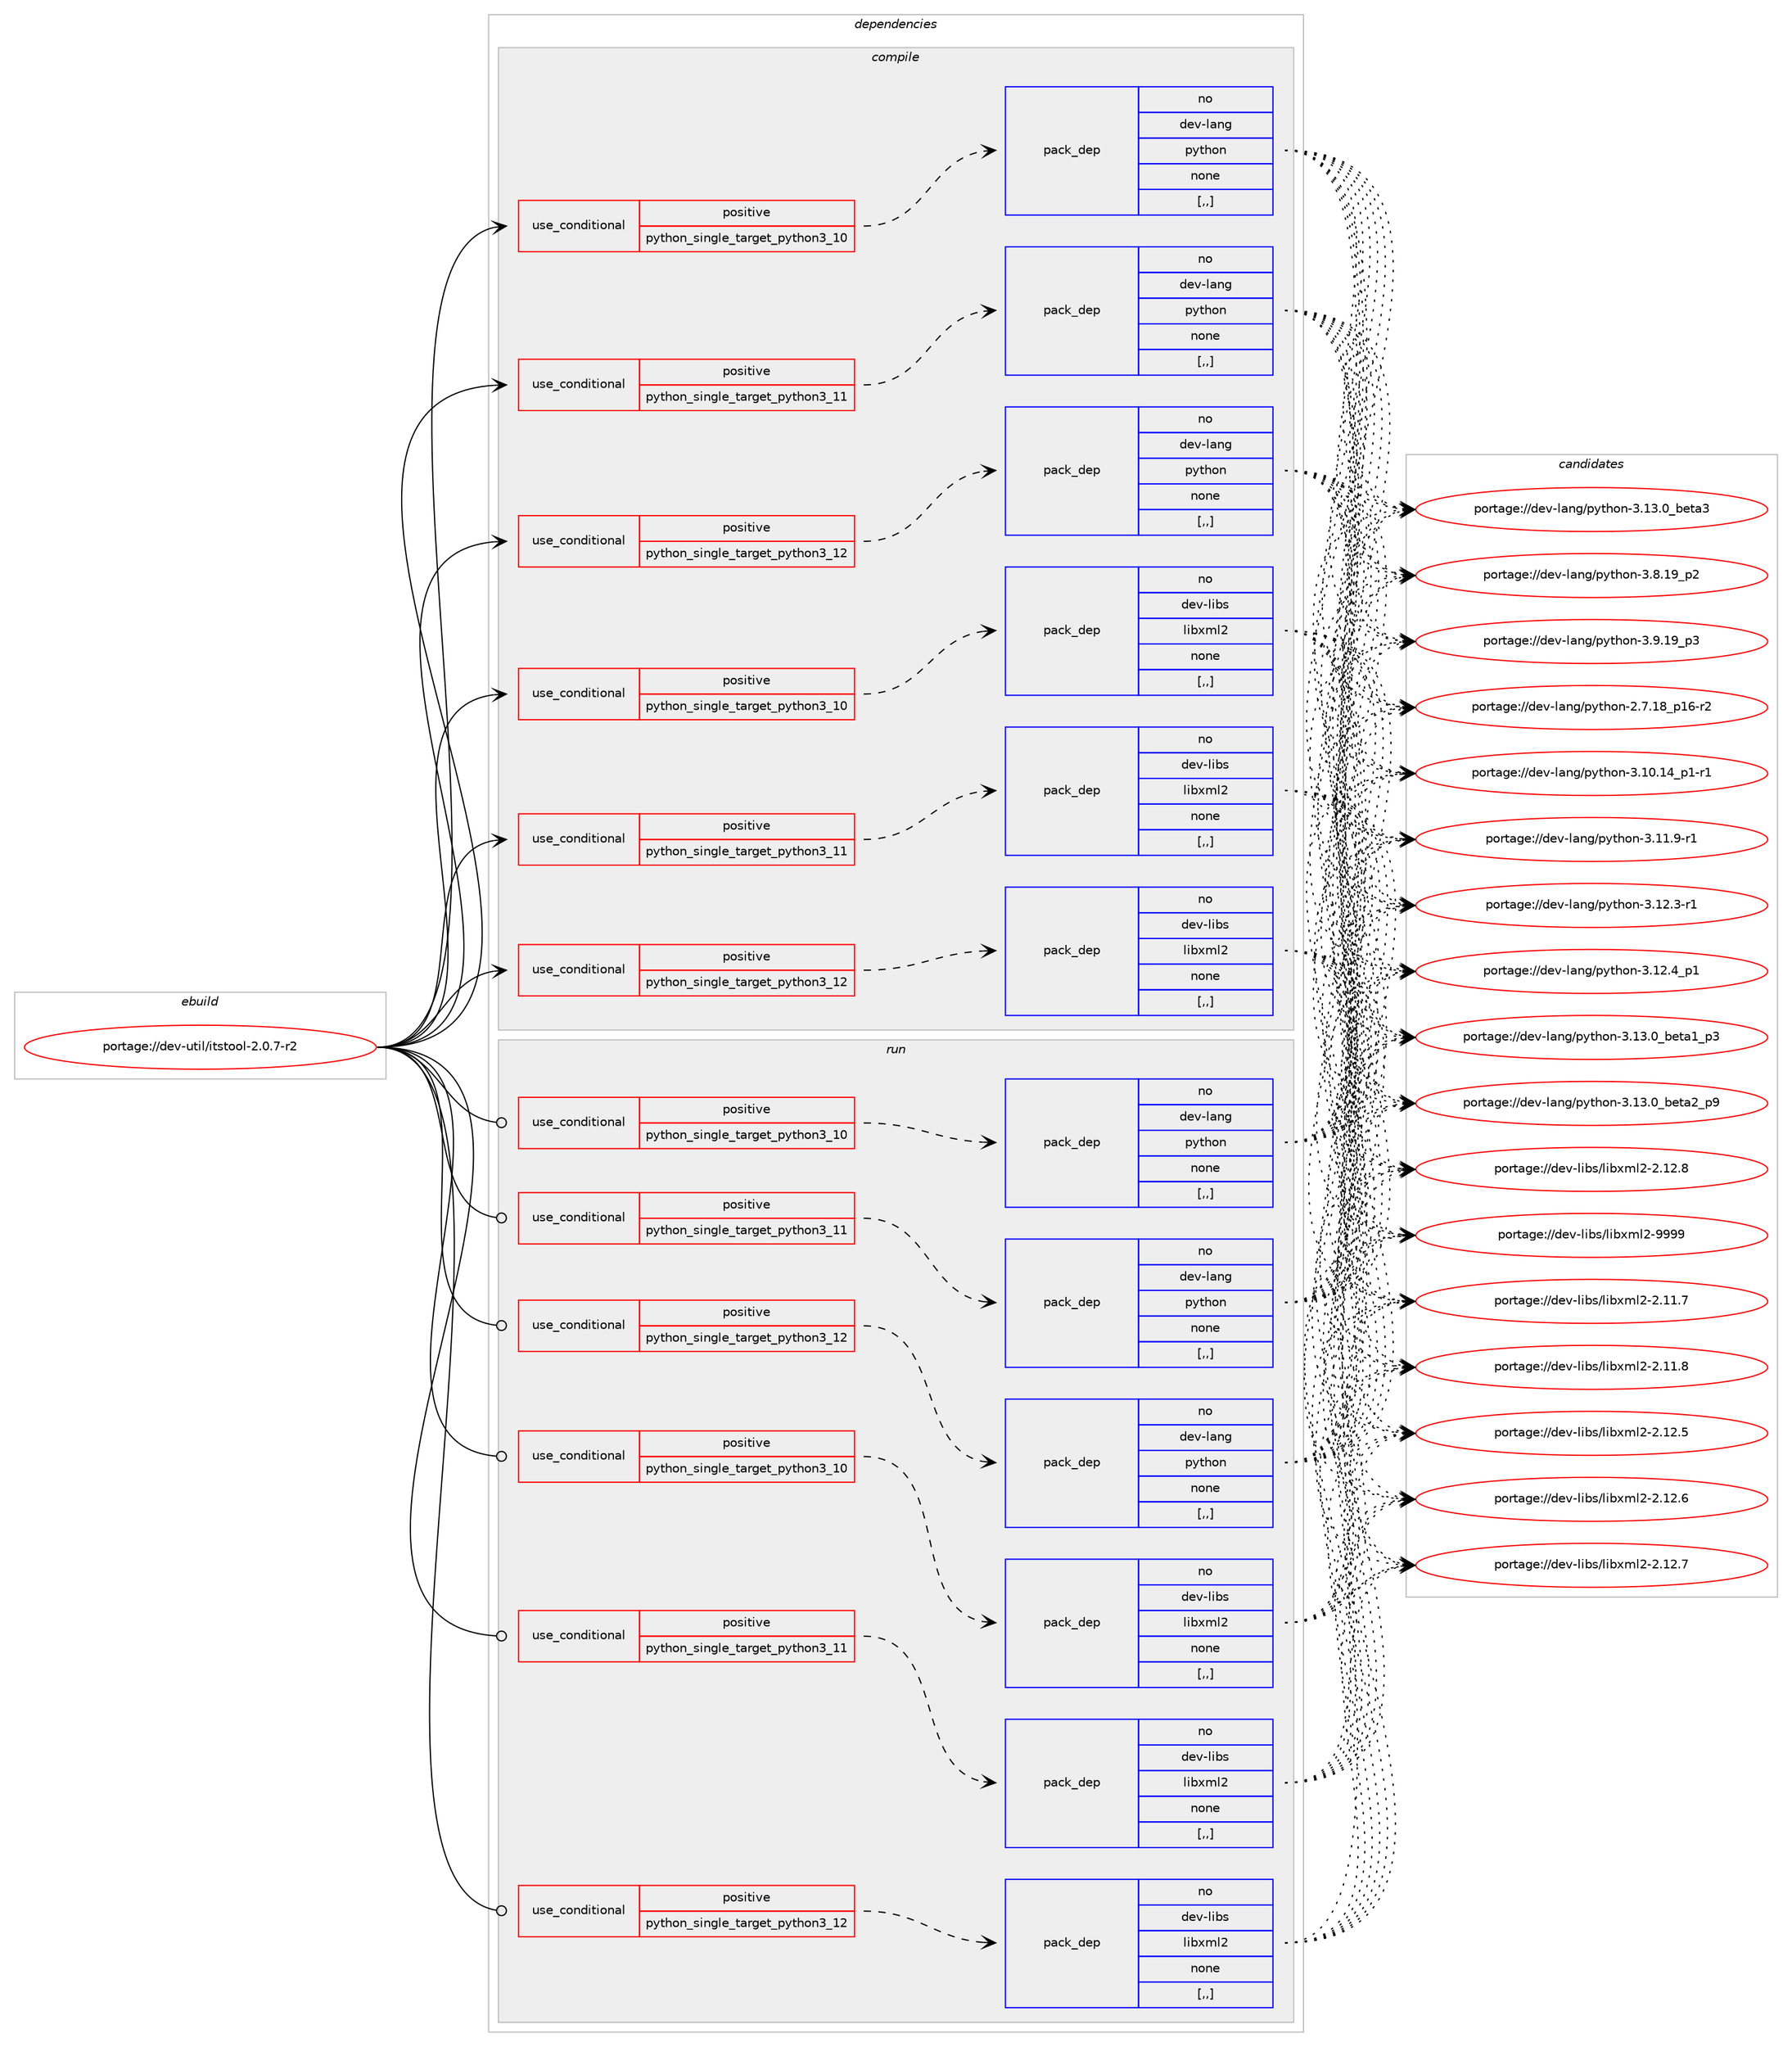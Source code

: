 digraph prolog {

# *************
# Graph options
# *************

newrank=true;
concentrate=true;
compound=true;
graph [rankdir=LR,fontname=Helvetica,fontsize=10,ranksep=1.5];#, ranksep=2.5, nodesep=0.2];
edge  [arrowhead=vee];
node  [fontname=Helvetica,fontsize=10];

# **********
# The ebuild
# **********

subgraph cluster_leftcol {
color=gray;
rank=same;
label=<<i>ebuild</i>>;
id [label="portage://dev-util/itstool-2.0.7-r2", color=red, width=4, href="../dev-util/itstool-2.0.7-r2.svg"];
}

# ****************
# The dependencies
# ****************

subgraph cluster_midcol {
color=gray;
label=<<i>dependencies</i>>;
subgraph cluster_compile {
fillcolor="#eeeeee";
style=filled;
label=<<i>compile</i>>;
subgraph cond59394 {
dependency211544 [label=<<TABLE BORDER="0" CELLBORDER="1" CELLSPACING="0" CELLPADDING="4"><TR><TD ROWSPAN="3" CELLPADDING="10">use_conditional</TD></TR><TR><TD>positive</TD></TR><TR><TD>python_single_target_python3_10</TD></TR></TABLE>>, shape=none, color=red];
subgraph pack150753 {
dependency211545 [label=<<TABLE BORDER="0" CELLBORDER="1" CELLSPACING="0" CELLPADDING="4" WIDTH="220"><TR><TD ROWSPAN="6" CELLPADDING="30">pack_dep</TD></TR><TR><TD WIDTH="110">no</TD></TR><TR><TD>dev-lang</TD></TR><TR><TD>python</TD></TR><TR><TD>none</TD></TR><TR><TD>[,,]</TD></TR></TABLE>>, shape=none, color=blue];
}
dependency211544:e -> dependency211545:w [weight=20,style="dashed",arrowhead="vee"];
}
id:e -> dependency211544:w [weight=20,style="solid",arrowhead="vee"];
subgraph cond59395 {
dependency211546 [label=<<TABLE BORDER="0" CELLBORDER="1" CELLSPACING="0" CELLPADDING="4"><TR><TD ROWSPAN="3" CELLPADDING="10">use_conditional</TD></TR><TR><TD>positive</TD></TR><TR><TD>python_single_target_python3_10</TD></TR></TABLE>>, shape=none, color=red];
subgraph pack150754 {
dependency211547 [label=<<TABLE BORDER="0" CELLBORDER="1" CELLSPACING="0" CELLPADDING="4" WIDTH="220"><TR><TD ROWSPAN="6" CELLPADDING="30">pack_dep</TD></TR><TR><TD WIDTH="110">no</TD></TR><TR><TD>dev-libs</TD></TR><TR><TD>libxml2</TD></TR><TR><TD>none</TD></TR><TR><TD>[,,]</TD></TR></TABLE>>, shape=none, color=blue];
}
dependency211546:e -> dependency211547:w [weight=20,style="dashed",arrowhead="vee"];
}
id:e -> dependency211546:w [weight=20,style="solid",arrowhead="vee"];
subgraph cond59396 {
dependency211548 [label=<<TABLE BORDER="0" CELLBORDER="1" CELLSPACING="0" CELLPADDING="4"><TR><TD ROWSPAN="3" CELLPADDING="10">use_conditional</TD></TR><TR><TD>positive</TD></TR><TR><TD>python_single_target_python3_11</TD></TR></TABLE>>, shape=none, color=red];
subgraph pack150755 {
dependency211549 [label=<<TABLE BORDER="0" CELLBORDER="1" CELLSPACING="0" CELLPADDING="4" WIDTH="220"><TR><TD ROWSPAN="6" CELLPADDING="30">pack_dep</TD></TR><TR><TD WIDTH="110">no</TD></TR><TR><TD>dev-lang</TD></TR><TR><TD>python</TD></TR><TR><TD>none</TD></TR><TR><TD>[,,]</TD></TR></TABLE>>, shape=none, color=blue];
}
dependency211548:e -> dependency211549:w [weight=20,style="dashed",arrowhead="vee"];
}
id:e -> dependency211548:w [weight=20,style="solid",arrowhead="vee"];
subgraph cond59397 {
dependency211550 [label=<<TABLE BORDER="0" CELLBORDER="1" CELLSPACING="0" CELLPADDING="4"><TR><TD ROWSPAN="3" CELLPADDING="10">use_conditional</TD></TR><TR><TD>positive</TD></TR><TR><TD>python_single_target_python3_11</TD></TR></TABLE>>, shape=none, color=red];
subgraph pack150756 {
dependency211551 [label=<<TABLE BORDER="0" CELLBORDER="1" CELLSPACING="0" CELLPADDING="4" WIDTH="220"><TR><TD ROWSPAN="6" CELLPADDING="30">pack_dep</TD></TR><TR><TD WIDTH="110">no</TD></TR><TR><TD>dev-libs</TD></TR><TR><TD>libxml2</TD></TR><TR><TD>none</TD></TR><TR><TD>[,,]</TD></TR></TABLE>>, shape=none, color=blue];
}
dependency211550:e -> dependency211551:w [weight=20,style="dashed",arrowhead="vee"];
}
id:e -> dependency211550:w [weight=20,style="solid",arrowhead="vee"];
subgraph cond59398 {
dependency211552 [label=<<TABLE BORDER="0" CELLBORDER="1" CELLSPACING="0" CELLPADDING="4"><TR><TD ROWSPAN="3" CELLPADDING="10">use_conditional</TD></TR><TR><TD>positive</TD></TR><TR><TD>python_single_target_python3_12</TD></TR></TABLE>>, shape=none, color=red];
subgraph pack150757 {
dependency211553 [label=<<TABLE BORDER="0" CELLBORDER="1" CELLSPACING="0" CELLPADDING="4" WIDTH="220"><TR><TD ROWSPAN="6" CELLPADDING="30">pack_dep</TD></TR><TR><TD WIDTH="110">no</TD></TR><TR><TD>dev-lang</TD></TR><TR><TD>python</TD></TR><TR><TD>none</TD></TR><TR><TD>[,,]</TD></TR></TABLE>>, shape=none, color=blue];
}
dependency211552:e -> dependency211553:w [weight=20,style="dashed",arrowhead="vee"];
}
id:e -> dependency211552:w [weight=20,style="solid",arrowhead="vee"];
subgraph cond59399 {
dependency211554 [label=<<TABLE BORDER="0" CELLBORDER="1" CELLSPACING="0" CELLPADDING="4"><TR><TD ROWSPAN="3" CELLPADDING="10">use_conditional</TD></TR><TR><TD>positive</TD></TR><TR><TD>python_single_target_python3_12</TD></TR></TABLE>>, shape=none, color=red];
subgraph pack150758 {
dependency211555 [label=<<TABLE BORDER="0" CELLBORDER="1" CELLSPACING="0" CELLPADDING="4" WIDTH="220"><TR><TD ROWSPAN="6" CELLPADDING="30">pack_dep</TD></TR><TR><TD WIDTH="110">no</TD></TR><TR><TD>dev-libs</TD></TR><TR><TD>libxml2</TD></TR><TR><TD>none</TD></TR><TR><TD>[,,]</TD></TR></TABLE>>, shape=none, color=blue];
}
dependency211554:e -> dependency211555:w [weight=20,style="dashed",arrowhead="vee"];
}
id:e -> dependency211554:w [weight=20,style="solid",arrowhead="vee"];
}
subgraph cluster_compileandrun {
fillcolor="#eeeeee";
style=filled;
label=<<i>compile and run</i>>;
}
subgraph cluster_run {
fillcolor="#eeeeee";
style=filled;
label=<<i>run</i>>;
subgraph cond59400 {
dependency211556 [label=<<TABLE BORDER="0" CELLBORDER="1" CELLSPACING="0" CELLPADDING="4"><TR><TD ROWSPAN="3" CELLPADDING="10">use_conditional</TD></TR><TR><TD>positive</TD></TR><TR><TD>python_single_target_python3_10</TD></TR></TABLE>>, shape=none, color=red];
subgraph pack150759 {
dependency211557 [label=<<TABLE BORDER="0" CELLBORDER="1" CELLSPACING="0" CELLPADDING="4" WIDTH="220"><TR><TD ROWSPAN="6" CELLPADDING="30">pack_dep</TD></TR><TR><TD WIDTH="110">no</TD></TR><TR><TD>dev-lang</TD></TR><TR><TD>python</TD></TR><TR><TD>none</TD></TR><TR><TD>[,,]</TD></TR></TABLE>>, shape=none, color=blue];
}
dependency211556:e -> dependency211557:w [weight=20,style="dashed",arrowhead="vee"];
}
id:e -> dependency211556:w [weight=20,style="solid",arrowhead="odot"];
subgraph cond59401 {
dependency211558 [label=<<TABLE BORDER="0" CELLBORDER="1" CELLSPACING="0" CELLPADDING="4"><TR><TD ROWSPAN="3" CELLPADDING="10">use_conditional</TD></TR><TR><TD>positive</TD></TR><TR><TD>python_single_target_python3_10</TD></TR></TABLE>>, shape=none, color=red];
subgraph pack150760 {
dependency211559 [label=<<TABLE BORDER="0" CELLBORDER="1" CELLSPACING="0" CELLPADDING="4" WIDTH="220"><TR><TD ROWSPAN="6" CELLPADDING="30">pack_dep</TD></TR><TR><TD WIDTH="110">no</TD></TR><TR><TD>dev-libs</TD></TR><TR><TD>libxml2</TD></TR><TR><TD>none</TD></TR><TR><TD>[,,]</TD></TR></TABLE>>, shape=none, color=blue];
}
dependency211558:e -> dependency211559:w [weight=20,style="dashed",arrowhead="vee"];
}
id:e -> dependency211558:w [weight=20,style="solid",arrowhead="odot"];
subgraph cond59402 {
dependency211560 [label=<<TABLE BORDER="0" CELLBORDER="1" CELLSPACING="0" CELLPADDING="4"><TR><TD ROWSPAN="3" CELLPADDING="10">use_conditional</TD></TR><TR><TD>positive</TD></TR><TR><TD>python_single_target_python3_11</TD></TR></TABLE>>, shape=none, color=red];
subgraph pack150761 {
dependency211561 [label=<<TABLE BORDER="0" CELLBORDER="1" CELLSPACING="0" CELLPADDING="4" WIDTH="220"><TR><TD ROWSPAN="6" CELLPADDING="30">pack_dep</TD></TR><TR><TD WIDTH="110">no</TD></TR><TR><TD>dev-lang</TD></TR><TR><TD>python</TD></TR><TR><TD>none</TD></TR><TR><TD>[,,]</TD></TR></TABLE>>, shape=none, color=blue];
}
dependency211560:e -> dependency211561:w [weight=20,style="dashed",arrowhead="vee"];
}
id:e -> dependency211560:w [weight=20,style="solid",arrowhead="odot"];
subgraph cond59403 {
dependency211562 [label=<<TABLE BORDER="0" CELLBORDER="1" CELLSPACING="0" CELLPADDING="4"><TR><TD ROWSPAN="3" CELLPADDING="10">use_conditional</TD></TR><TR><TD>positive</TD></TR><TR><TD>python_single_target_python3_11</TD></TR></TABLE>>, shape=none, color=red];
subgraph pack150762 {
dependency211563 [label=<<TABLE BORDER="0" CELLBORDER="1" CELLSPACING="0" CELLPADDING="4" WIDTH="220"><TR><TD ROWSPAN="6" CELLPADDING="30">pack_dep</TD></TR><TR><TD WIDTH="110">no</TD></TR><TR><TD>dev-libs</TD></TR><TR><TD>libxml2</TD></TR><TR><TD>none</TD></TR><TR><TD>[,,]</TD></TR></TABLE>>, shape=none, color=blue];
}
dependency211562:e -> dependency211563:w [weight=20,style="dashed",arrowhead="vee"];
}
id:e -> dependency211562:w [weight=20,style="solid",arrowhead="odot"];
subgraph cond59404 {
dependency211564 [label=<<TABLE BORDER="0" CELLBORDER="1" CELLSPACING="0" CELLPADDING="4"><TR><TD ROWSPAN="3" CELLPADDING="10">use_conditional</TD></TR><TR><TD>positive</TD></TR><TR><TD>python_single_target_python3_12</TD></TR></TABLE>>, shape=none, color=red];
subgraph pack150763 {
dependency211565 [label=<<TABLE BORDER="0" CELLBORDER="1" CELLSPACING="0" CELLPADDING="4" WIDTH="220"><TR><TD ROWSPAN="6" CELLPADDING="30">pack_dep</TD></TR><TR><TD WIDTH="110">no</TD></TR><TR><TD>dev-lang</TD></TR><TR><TD>python</TD></TR><TR><TD>none</TD></TR><TR><TD>[,,]</TD></TR></TABLE>>, shape=none, color=blue];
}
dependency211564:e -> dependency211565:w [weight=20,style="dashed",arrowhead="vee"];
}
id:e -> dependency211564:w [weight=20,style="solid",arrowhead="odot"];
subgraph cond59405 {
dependency211566 [label=<<TABLE BORDER="0" CELLBORDER="1" CELLSPACING="0" CELLPADDING="4"><TR><TD ROWSPAN="3" CELLPADDING="10">use_conditional</TD></TR><TR><TD>positive</TD></TR><TR><TD>python_single_target_python3_12</TD></TR></TABLE>>, shape=none, color=red];
subgraph pack150764 {
dependency211567 [label=<<TABLE BORDER="0" CELLBORDER="1" CELLSPACING="0" CELLPADDING="4" WIDTH="220"><TR><TD ROWSPAN="6" CELLPADDING="30">pack_dep</TD></TR><TR><TD WIDTH="110">no</TD></TR><TR><TD>dev-libs</TD></TR><TR><TD>libxml2</TD></TR><TR><TD>none</TD></TR><TR><TD>[,,]</TD></TR></TABLE>>, shape=none, color=blue];
}
dependency211566:e -> dependency211567:w [weight=20,style="dashed",arrowhead="vee"];
}
id:e -> dependency211566:w [weight=20,style="solid",arrowhead="odot"];
}
}

# **************
# The candidates
# **************

subgraph cluster_choices {
rank=same;
color=gray;
label=<<i>candidates</i>>;

subgraph choice150753 {
color=black;
nodesep=1;
choice100101118451089711010347112121116104111110455046554649569511249544511450 [label="portage://dev-lang/python-2.7.18_p16-r2", color=red, width=4,href="../dev-lang/python-2.7.18_p16-r2.svg"];
choice100101118451089711010347112121116104111110455146494846495295112494511449 [label="portage://dev-lang/python-3.10.14_p1-r1", color=red, width=4,href="../dev-lang/python-3.10.14_p1-r1.svg"];
choice100101118451089711010347112121116104111110455146494946574511449 [label="portage://dev-lang/python-3.11.9-r1", color=red, width=4,href="../dev-lang/python-3.11.9-r1.svg"];
choice100101118451089711010347112121116104111110455146495046514511449 [label="portage://dev-lang/python-3.12.3-r1", color=red, width=4,href="../dev-lang/python-3.12.3-r1.svg"];
choice100101118451089711010347112121116104111110455146495046529511249 [label="portage://dev-lang/python-3.12.4_p1", color=red, width=4,href="../dev-lang/python-3.12.4_p1.svg"];
choice10010111845108971101034711212111610411111045514649514648959810111697499511251 [label="portage://dev-lang/python-3.13.0_beta1_p3", color=red, width=4,href="../dev-lang/python-3.13.0_beta1_p3.svg"];
choice10010111845108971101034711212111610411111045514649514648959810111697509511257 [label="portage://dev-lang/python-3.13.0_beta2_p9", color=red, width=4,href="../dev-lang/python-3.13.0_beta2_p9.svg"];
choice1001011184510897110103471121211161041111104551464951464895981011169751 [label="portage://dev-lang/python-3.13.0_beta3", color=red, width=4,href="../dev-lang/python-3.13.0_beta3.svg"];
choice100101118451089711010347112121116104111110455146564649579511250 [label="portage://dev-lang/python-3.8.19_p2", color=red, width=4,href="../dev-lang/python-3.8.19_p2.svg"];
choice100101118451089711010347112121116104111110455146574649579511251 [label="portage://dev-lang/python-3.9.19_p3", color=red, width=4,href="../dev-lang/python-3.9.19_p3.svg"];
dependency211545:e -> choice100101118451089711010347112121116104111110455046554649569511249544511450:w [style=dotted,weight="100"];
dependency211545:e -> choice100101118451089711010347112121116104111110455146494846495295112494511449:w [style=dotted,weight="100"];
dependency211545:e -> choice100101118451089711010347112121116104111110455146494946574511449:w [style=dotted,weight="100"];
dependency211545:e -> choice100101118451089711010347112121116104111110455146495046514511449:w [style=dotted,weight="100"];
dependency211545:e -> choice100101118451089711010347112121116104111110455146495046529511249:w [style=dotted,weight="100"];
dependency211545:e -> choice10010111845108971101034711212111610411111045514649514648959810111697499511251:w [style=dotted,weight="100"];
dependency211545:e -> choice10010111845108971101034711212111610411111045514649514648959810111697509511257:w [style=dotted,weight="100"];
dependency211545:e -> choice1001011184510897110103471121211161041111104551464951464895981011169751:w [style=dotted,weight="100"];
dependency211545:e -> choice100101118451089711010347112121116104111110455146564649579511250:w [style=dotted,weight="100"];
dependency211545:e -> choice100101118451089711010347112121116104111110455146574649579511251:w [style=dotted,weight="100"];
}
subgraph choice150754 {
color=black;
nodesep=1;
choice100101118451081059811547108105981201091085045504649494655 [label="portage://dev-libs/libxml2-2.11.7", color=red, width=4,href="../dev-libs/libxml2-2.11.7.svg"];
choice100101118451081059811547108105981201091085045504649494656 [label="portage://dev-libs/libxml2-2.11.8", color=red, width=4,href="../dev-libs/libxml2-2.11.8.svg"];
choice100101118451081059811547108105981201091085045504649504653 [label="portage://dev-libs/libxml2-2.12.5", color=red, width=4,href="../dev-libs/libxml2-2.12.5.svg"];
choice100101118451081059811547108105981201091085045504649504654 [label="portage://dev-libs/libxml2-2.12.6", color=red, width=4,href="../dev-libs/libxml2-2.12.6.svg"];
choice100101118451081059811547108105981201091085045504649504655 [label="portage://dev-libs/libxml2-2.12.7", color=red, width=4,href="../dev-libs/libxml2-2.12.7.svg"];
choice100101118451081059811547108105981201091085045504649504656 [label="portage://dev-libs/libxml2-2.12.8", color=red, width=4,href="../dev-libs/libxml2-2.12.8.svg"];
choice10010111845108105981154710810598120109108504557575757 [label="portage://dev-libs/libxml2-9999", color=red, width=4,href="../dev-libs/libxml2-9999.svg"];
dependency211547:e -> choice100101118451081059811547108105981201091085045504649494655:w [style=dotted,weight="100"];
dependency211547:e -> choice100101118451081059811547108105981201091085045504649494656:w [style=dotted,weight="100"];
dependency211547:e -> choice100101118451081059811547108105981201091085045504649504653:w [style=dotted,weight="100"];
dependency211547:e -> choice100101118451081059811547108105981201091085045504649504654:w [style=dotted,weight="100"];
dependency211547:e -> choice100101118451081059811547108105981201091085045504649504655:w [style=dotted,weight="100"];
dependency211547:e -> choice100101118451081059811547108105981201091085045504649504656:w [style=dotted,weight="100"];
dependency211547:e -> choice10010111845108105981154710810598120109108504557575757:w [style=dotted,weight="100"];
}
subgraph choice150755 {
color=black;
nodesep=1;
choice100101118451089711010347112121116104111110455046554649569511249544511450 [label="portage://dev-lang/python-2.7.18_p16-r2", color=red, width=4,href="../dev-lang/python-2.7.18_p16-r2.svg"];
choice100101118451089711010347112121116104111110455146494846495295112494511449 [label="portage://dev-lang/python-3.10.14_p1-r1", color=red, width=4,href="../dev-lang/python-3.10.14_p1-r1.svg"];
choice100101118451089711010347112121116104111110455146494946574511449 [label="portage://dev-lang/python-3.11.9-r1", color=red, width=4,href="../dev-lang/python-3.11.9-r1.svg"];
choice100101118451089711010347112121116104111110455146495046514511449 [label="portage://dev-lang/python-3.12.3-r1", color=red, width=4,href="../dev-lang/python-3.12.3-r1.svg"];
choice100101118451089711010347112121116104111110455146495046529511249 [label="portage://dev-lang/python-3.12.4_p1", color=red, width=4,href="../dev-lang/python-3.12.4_p1.svg"];
choice10010111845108971101034711212111610411111045514649514648959810111697499511251 [label="portage://dev-lang/python-3.13.0_beta1_p3", color=red, width=4,href="../dev-lang/python-3.13.0_beta1_p3.svg"];
choice10010111845108971101034711212111610411111045514649514648959810111697509511257 [label="portage://dev-lang/python-3.13.0_beta2_p9", color=red, width=4,href="../dev-lang/python-3.13.0_beta2_p9.svg"];
choice1001011184510897110103471121211161041111104551464951464895981011169751 [label="portage://dev-lang/python-3.13.0_beta3", color=red, width=4,href="../dev-lang/python-3.13.0_beta3.svg"];
choice100101118451089711010347112121116104111110455146564649579511250 [label="portage://dev-lang/python-3.8.19_p2", color=red, width=4,href="../dev-lang/python-3.8.19_p2.svg"];
choice100101118451089711010347112121116104111110455146574649579511251 [label="portage://dev-lang/python-3.9.19_p3", color=red, width=4,href="../dev-lang/python-3.9.19_p3.svg"];
dependency211549:e -> choice100101118451089711010347112121116104111110455046554649569511249544511450:w [style=dotted,weight="100"];
dependency211549:e -> choice100101118451089711010347112121116104111110455146494846495295112494511449:w [style=dotted,weight="100"];
dependency211549:e -> choice100101118451089711010347112121116104111110455146494946574511449:w [style=dotted,weight="100"];
dependency211549:e -> choice100101118451089711010347112121116104111110455146495046514511449:w [style=dotted,weight="100"];
dependency211549:e -> choice100101118451089711010347112121116104111110455146495046529511249:w [style=dotted,weight="100"];
dependency211549:e -> choice10010111845108971101034711212111610411111045514649514648959810111697499511251:w [style=dotted,weight="100"];
dependency211549:e -> choice10010111845108971101034711212111610411111045514649514648959810111697509511257:w [style=dotted,weight="100"];
dependency211549:e -> choice1001011184510897110103471121211161041111104551464951464895981011169751:w [style=dotted,weight="100"];
dependency211549:e -> choice100101118451089711010347112121116104111110455146564649579511250:w [style=dotted,weight="100"];
dependency211549:e -> choice100101118451089711010347112121116104111110455146574649579511251:w [style=dotted,weight="100"];
}
subgraph choice150756 {
color=black;
nodesep=1;
choice100101118451081059811547108105981201091085045504649494655 [label="portage://dev-libs/libxml2-2.11.7", color=red, width=4,href="../dev-libs/libxml2-2.11.7.svg"];
choice100101118451081059811547108105981201091085045504649494656 [label="portage://dev-libs/libxml2-2.11.8", color=red, width=4,href="../dev-libs/libxml2-2.11.8.svg"];
choice100101118451081059811547108105981201091085045504649504653 [label="portage://dev-libs/libxml2-2.12.5", color=red, width=4,href="../dev-libs/libxml2-2.12.5.svg"];
choice100101118451081059811547108105981201091085045504649504654 [label="portage://dev-libs/libxml2-2.12.6", color=red, width=4,href="../dev-libs/libxml2-2.12.6.svg"];
choice100101118451081059811547108105981201091085045504649504655 [label="portage://dev-libs/libxml2-2.12.7", color=red, width=4,href="../dev-libs/libxml2-2.12.7.svg"];
choice100101118451081059811547108105981201091085045504649504656 [label="portage://dev-libs/libxml2-2.12.8", color=red, width=4,href="../dev-libs/libxml2-2.12.8.svg"];
choice10010111845108105981154710810598120109108504557575757 [label="portage://dev-libs/libxml2-9999", color=red, width=4,href="../dev-libs/libxml2-9999.svg"];
dependency211551:e -> choice100101118451081059811547108105981201091085045504649494655:w [style=dotted,weight="100"];
dependency211551:e -> choice100101118451081059811547108105981201091085045504649494656:w [style=dotted,weight="100"];
dependency211551:e -> choice100101118451081059811547108105981201091085045504649504653:w [style=dotted,weight="100"];
dependency211551:e -> choice100101118451081059811547108105981201091085045504649504654:w [style=dotted,weight="100"];
dependency211551:e -> choice100101118451081059811547108105981201091085045504649504655:w [style=dotted,weight="100"];
dependency211551:e -> choice100101118451081059811547108105981201091085045504649504656:w [style=dotted,weight="100"];
dependency211551:e -> choice10010111845108105981154710810598120109108504557575757:w [style=dotted,weight="100"];
}
subgraph choice150757 {
color=black;
nodesep=1;
choice100101118451089711010347112121116104111110455046554649569511249544511450 [label="portage://dev-lang/python-2.7.18_p16-r2", color=red, width=4,href="../dev-lang/python-2.7.18_p16-r2.svg"];
choice100101118451089711010347112121116104111110455146494846495295112494511449 [label="portage://dev-lang/python-3.10.14_p1-r1", color=red, width=4,href="../dev-lang/python-3.10.14_p1-r1.svg"];
choice100101118451089711010347112121116104111110455146494946574511449 [label="portage://dev-lang/python-3.11.9-r1", color=red, width=4,href="../dev-lang/python-3.11.9-r1.svg"];
choice100101118451089711010347112121116104111110455146495046514511449 [label="portage://dev-lang/python-3.12.3-r1", color=red, width=4,href="../dev-lang/python-3.12.3-r1.svg"];
choice100101118451089711010347112121116104111110455146495046529511249 [label="portage://dev-lang/python-3.12.4_p1", color=red, width=4,href="../dev-lang/python-3.12.4_p1.svg"];
choice10010111845108971101034711212111610411111045514649514648959810111697499511251 [label="portage://dev-lang/python-3.13.0_beta1_p3", color=red, width=4,href="../dev-lang/python-3.13.0_beta1_p3.svg"];
choice10010111845108971101034711212111610411111045514649514648959810111697509511257 [label="portage://dev-lang/python-3.13.0_beta2_p9", color=red, width=4,href="../dev-lang/python-3.13.0_beta2_p9.svg"];
choice1001011184510897110103471121211161041111104551464951464895981011169751 [label="portage://dev-lang/python-3.13.0_beta3", color=red, width=4,href="../dev-lang/python-3.13.0_beta3.svg"];
choice100101118451089711010347112121116104111110455146564649579511250 [label="portage://dev-lang/python-3.8.19_p2", color=red, width=4,href="../dev-lang/python-3.8.19_p2.svg"];
choice100101118451089711010347112121116104111110455146574649579511251 [label="portage://dev-lang/python-3.9.19_p3", color=red, width=4,href="../dev-lang/python-3.9.19_p3.svg"];
dependency211553:e -> choice100101118451089711010347112121116104111110455046554649569511249544511450:w [style=dotted,weight="100"];
dependency211553:e -> choice100101118451089711010347112121116104111110455146494846495295112494511449:w [style=dotted,weight="100"];
dependency211553:e -> choice100101118451089711010347112121116104111110455146494946574511449:w [style=dotted,weight="100"];
dependency211553:e -> choice100101118451089711010347112121116104111110455146495046514511449:w [style=dotted,weight="100"];
dependency211553:e -> choice100101118451089711010347112121116104111110455146495046529511249:w [style=dotted,weight="100"];
dependency211553:e -> choice10010111845108971101034711212111610411111045514649514648959810111697499511251:w [style=dotted,weight="100"];
dependency211553:e -> choice10010111845108971101034711212111610411111045514649514648959810111697509511257:w [style=dotted,weight="100"];
dependency211553:e -> choice1001011184510897110103471121211161041111104551464951464895981011169751:w [style=dotted,weight="100"];
dependency211553:e -> choice100101118451089711010347112121116104111110455146564649579511250:w [style=dotted,weight="100"];
dependency211553:e -> choice100101118451089711010347112121116104111110455146574649579511251:w [style=dotted,weight="100"];
}
subgraph choice150758 {
color=black;
nodesep=1;
choice100101118451081059811547108105981201091085045504649494655 [label="portage://dev-libs/libxml2-2.11.7", color=red, width=4,href="../dev-libs/libxml2-2.11.7.svg"];
choice100101118451081059811547108105981201091085045504649494656 [label="portage://dev-libs/libxml2-2.11.8", color=red, width=4,href="../dev-libs/libxml2-2.11.8.svg"];
choice100101118451081059811547108105981201091085045504649504653 [label="portage://dev-libs/libxml2-2.12.5", color=red, width=4,href="../dev-libs/libxml2-2.12.5.svg"];
choice100101118451081059811547108105981201091085045504649504654 [label="portage://dev-libs/libxml2-2.12.6", color=red, width=4,href="../dev-libs/libxml2-2.12.6.svg"];
choice100101118451081059811547108105981201091085045504649504655 [label="portage://dev-libs/libxml2-2.12.7", color=red, width=4,href="../dev-libs/libxml2-2.12.7.svg"];
choice100101118451081059811547108105981201091085045504649504656 [label="portage://dev-libs/libxml2-2.12.8", color=red, width=4,href="../dev-libs/libxml2-2.12.8.svg"];
choice10010111845108105981154710810598120109108504557575757 [label="portage://dev-libs/libxml2-9999", color=red, width=4,href="../dev-libs/libxml2-9999.svg"];
dependency211555:e -> choice100101118451081059811547108105981201091085045504649494655:w [style=dotted,weight="100"];
dependency211555:e -> choice100101118451081059811547108105981201091085045504649494656:w [style=dotted,weight="100"];
dependency211555:e -> choice100101118451081059811547108105981201091085045504649504653:w [style=dotted,weight="100"];
dependency211555:e -> choice100101118451081059811547108105981201091085045504649504654:w [style=dotted,weight="100"];
dependency211555:e -> choice100101118451081059811547108105981201091085045504649504655:w [style=dotted,weight="100"];
dependency211555:e -> choice100101118451081059811547108105981201091085045504649504656:w [style=dotted,weight="100"];
dependency211555:e -> choice10010111845108105981154710810598120109108504557575757:w [style=dotted,weight="100"];
}
subgraph choice150759 {
color=black;
nodesep=1;
choice100101118451089711010347112121116104111110455046554649569511249544511450 [label="portage://dev-lang/python-2.7.18_p16-r2", color=red, width=4,href="../dev-lang/python-2.7.18_p16-r2.svg"];
choice100101118451089711010347112121116104111110455146494846495295112494511449 [label="portage://dev-lang/python-3.10.14_p1-r1", color=red, width=4,href="../dev-lang/python-3.10.14_p1-r1.svg"];
choice100101118451089711010347112121116104111110455146494946574511449 [label="portage://dev-lang/python-3.11.9-r1", color=red, width=4,href="../dev-lang/python-3.11.9-r1.svg"];
choice100101118451089711010347112121116104111110455146495046514511449 [label="portage://dev-lang/python-3.12.3-r1", color=red, width=4,href="../dev-lang/python-3.12.3-r1.svg"];
choice100101118451089711010347112121116104111110455146495046529511249 [label="portage://dev-lang/python-3.12.4_p1", color=red, width=4,href="../dev-lang/python-3.12.4_p1.svg"];
choice10010111845108971101034711212111610411111045514649514648959810111697499511251 [label="portage://dev-lang/python-3.13.0_beta1_p3", color=red, width=4,href="../dev-lang/python-3.13.0_beta1_p3.svg"];
choice10010111845108971101034711212111610411111045514649514648959810111697509511257 [label="portage://dev-lang/python-3.13.0_beta2_p9", color=red, width=4,href="../dev-lang/python-3.13.0_beta2_p9.svg"];
choice1001011184510897110103471121211161041111104551464951464895981011169751 [label="portage://dev-lang/python-3.13.0_beta3", color=red, width=4,href="../dev-lang/python-3.13.0_beta3.svg"];
choice100101118451089711010347112121116104111110455146564649579511250 [label="portage://dev-lang/python-3.8.19_p2", color=red, width=4,href="../dev-lang/python-3.8.19_p2.svg"];
choice100101118451089711010347112121116104111110455146574649579511251 [label="portage://dev-lang/python-3.9.19_p3", color=red, width=4,href="../dev-lang/python-3.9.19_p3.svg"];
dependency211557:e -> choice100101118451089711010347112121116104111110455046554649569511249544511450:w [style=dotted,weight="100"];
dependency211557:e -> choice100101118451089711010347112121116104111110455146494846495295112494511449:w [style=dotted,weight="100"];
dependency211557:e -> choice100101118451089711010347112121116104111110455146494946574511449:w [style=dotted,weight="100"];
dependency211557:e -> choice100101118451089711010347112121116104111110455146495046514511449:w [style=dotted,weight="100"];
dependency211557:e -> choice100101118451089711010347112121116104111110455146495046529511249:w [style=dotted,weight="100"];
dependency211557:e -> choice10010111845108971101034711212111610411111045514649514648959810111697499511251:w [style=dotted,weight="100"];
dependency211557:e -> choice10010111845108971101034711212111610411111045514649514648959810111697509511257:w [style=dotted,weight="100"];
dependency211557:e -> choice1001011184510897110103471121211161041111104551464951464895981011169751:w [style=dotted,weight="100"];
dependency211557:e -> choice100101118451089711010347112121116104111110455146564649579511250:w [style=dotted,weight="100"];
dependency211557:e -> choice100101118451089711010347112121116104111110455146574649579511251:w [style=dotted,weight="100"];
}
subgraph choice150760 {
color=black;
nodesep=1;
choice100101118451081059811547108105981201091085045504649494655 [label="portage://dev-libs/libxml2-2.11.7", color=red, width=4,href="../dev-libs/libxml2-2.11.7.svg"];
choice100101118451081059811547108105981201091085045504649494656 [label="portage://dev-libs/libxml2-2.11.8", color=red, width=4,href="../dev-libs/libxml2-2.11.8.svg"];
choice100101118451081059811547108105981201091085045504649504653 [label="portage://dev-libs/libxml2-2.12.5", color=red, width=4,href="../dev-libs/libxml2-2.12.5.svg"];
choice100101118451081059811547108105981201091085045504649504654 [label="portage://dev-libs/libxml2-2.12.6", color=red, width=4,href="../dev-libs/libxml2-2.12.6.svg"];
choice100101118451081059811547108105981201091085045504649504655 [label="portage://dev-libs/libxml2-2.12.7", color=red, width=4,href="../dev-libs/libxml2-2.12.7.svg"];
choice100101118451081059811547108105981201091085045504649504656 [label="portage://dev-libs/libxml2-2.12.8", color=red, width=4,href="../dev-libs/libxml2-2.12.8.svg"];
choice10010111845108105981154710810598120109108504557575757 [label="portage://dev-libs/libxml2-9999", color=red, width=4,href="../dev-libs/libxml2-9999.svg"];
dependency211559:e -> choice100101118451081059811547108105981201091085045504649494655:w [style=dotted,weight="100"];
dependency211559:e -> choice100101118451081059811547108105981201091085045504649494656:w [style=dotted,weight="100"];
dependency211559:e -> choice100101118451081059811547108105981201091085045504649504653:w [style=dotted,weight="100"];
dependency211559:e -> choice100101118451081059811547108105981201091085045504649504654:w [style=dotted,weight="100"];
dependency211559:e -> choice100101118451081059811547108105981201091085045504649504655:w [style=dotted,weight="100"];
dependency211559:e -> choice100101118451081059811547108105981201091085045504649504656:w [style=dotted,weight="100"];
dependency211559:e -> choice10010111845108105981154710810598120109108504557575757:w [style=dotted,weight="100"];
}
subgraph choice150761 {
color=black;
nodesep=1;
choice100101118451089711010347112121116104111110455046554649569511249544511450 [label="portage://dev-lang/python-2.7.18_p16-r2", color=red, width=4,href="../dev-lang/python-2.7.18_p16-r2.svg"];
choice100101118451089711010347112121116104111110455146494846495295112494511449 [label="portage://dev-lang/python-3.10.14_p1-r1", color=red, width=4,href="../dev-lang/python-3.10.14_p1-r1.svg"];
choice100101118451089711010347112121116104111110455146494946574511449 [label="portage://dev-lang/python-3.11.9-r1", color=red, width=4,href="../dev-lang/python-3.11.9-r1.svg"];
choice100101118451089711010347112121116104111110455146495046514511449 [label="portage://dev-lang/python-3.12.3-r1", color=red, width=4,href="../dev-lang/python-3.12.3-r1.svg"];
choice100101118451089711010347112121116104111110455146495046529511249 [label="portage://dev-lang/python-3.12.4_p1", color=red, width=4,href="../dev-lang/python-3.12.4_p1.svg"];
choice10010111845108971101034711212111610411111045514649514648959810111697499511251 [label="portage://dev-lang/python-3.13.0_beta1_p3", color=red, width=4,href="../dev-lang/python-3.13.0_beta1_p3.svg"];
choice10010111845108971101034711212111610411111045514649514648959810111697509511257 [label="portage://dev-lang/python-3.13.0_beta2_p9", color=red, width=4,href="../dev-lang/python-3.13.0_beta2_p9.svg"];
choice1001011184510897110103471121211161041111104551464951464895981011169751 [label="portage://dev-lang/python-3.13.0_beta3", color=red, width=4,href="../dev-lang/python-3.13.0_beta3.svg"];
choice100101118451089711010347112121116104111110455146564649579511250 [label="portage://dev-lang/python-3.8.19_p2", color=red, width=4,href="../dev-lang/python-3.8.19_p2.svg"];
choice100101118451089711010347112121116104111110455146574649579511251 [label="portage://dev-lang/python-3.9.19_p3", color=red, width=4,href="../dev-lang/python-3.9.19_p3.svg"];
dependency211561:e -> choice100101118451089711010347112121116104111110455046554649569511249544511450:w [style=dotted,weight="100"];
dependency211561:e -> choice100101118451089711010347112121116104111110455146494846495295112494511449:w [style=dotted,weight="100"];
dependency211561:e -> choice100101118451089711010347112121116104111110455146494946574511449:w [style=dotted,weight="100"];
dependency211561:e -> choice100101118451089711010347112121116104111110455146495046514511449:w [style=dotted,weight="100"];
dependency211561:e -> choice100101118451089711010347112121116104111110455146495046529511249:w [style=dotted,weight="100"];
dependency211561:e -> choice10010111845108971101034711212111610411111045514649514648959810111697499511251:w [style=dotted,weight="100"];
dependency211561:e -> choice10010111845108971101034711212111610411111045514649514648959810111697509511257:w [style=dotted,weight="100"];
dependency211561:e -> choice1001011184510897110103471121211161041111104551464951464895981011169751:w [style=dotted,weight="100"];
dependency211561:e -> choice100101118451089711010347112121116104111110455146564649579511250:w [style=dotted,weight="100"];
dependency211561:e -> choice100101118451089711010347112121116104111110455146574649579511251:w [style=dotted,weight="100"];
}
subgraph choice150762 {
color=black;
nodesep=1;
choice100101118451081059811547108105981201091085045504649494655 [label="portage://dev-libs/libxml2-2.11.7", color=red, width=4,href="../dev-libs/libxml2-2.11.7.svg"];
choice100101118451081059811547108105981201091085045504649494656 [label="portage://dev-libs/libxml2-2.11.8", color=red, width=4,href="../dev-libs/libxml2-2.11.8.svg"];
choice100101118451081059811547108105981201091085045504649504653 [label="portage://dev-libs/libxml2-2.12.5", color=red, width=4,href="../dev-libs/libxml2-2.12.5.svg"];
choice100101118451081059811547108105981201091085045504649504654 [label="portage://dev-libs/libxml2-2.12.6", color=red, width=4,href="../dev-libs/libxml2-2.12.6.svg"];
choice100101118451081059811547108105981201091085045504649504655 [label="portage://dev-libs/libxml2-2.12.7", color=red, width=4,href="../dev-libs/libxml2-2.12.7.svg"];
choice100101118451081059811547108105981201091085045504649504656 [label="portage://dev-libs/libxml2-2.12.8", color=red, width=4,href="../dev-libs/libxml2-2.12.8.svg"];
choice10010111845108105981154710810598120109108504557575757 [label="portage://dev-libs/libxml2-9999", color=red, width=4,href="../dev-libs/libxml2-9999.svg"];
dependency211563:e -> choice100101118451081059811547108105981201091085045504649494655:w [style=dotted,weight="100"];
dependency211563:e -> choice100101118451081059811547108105981201091085045504649494656:w [style=dotted,weight="100"];
dependency211563:e -> choice100101118451081059811547108105981201091085045504649504653:w [style=dotted,weight="100"];
dependency211563:e -> choice100101118451081059811547108105981201091085045504649504654:w [style=dotted,weight="100"];
dependency211563:e -> choice100101118451081059811547108105981201091085045504649504655:w [style=dotted,weight="100"];
dependency211563:e -> choice100101118451081059811547108105981201091085045504649504656:w [style=dotted,weight="100"];
dependency211563:e -> choice10010111845108105981154710810598120109108504557575757:w [style=dotted,weight="100"];
}
subgraph choice150763 {
color=black;
nodesep=1;
choice100101118451089711010347112121116104111110455046554649569511249544511450 [label="portage://dev-lang/python-2.7.18_p16-r2", color=red, width=4,href="../dev-lang/python-2.7.18_p16-r2.svg"];
choice100101118451089711010347112121116104111110455146494846495295112494511449 [label="portage://dev-lang/python-3.10.14_p1-r1", color=red, width=4,href="../dev-lang/python-3.10.14_p1-r1.svg"];
choice100101118451089711010347112121116104111110455146494946574511449 [label="portage://dev-lang/python-3.11.9-r1", color=red, width=4,href="../dev-lang/python-3.11.9-r1.svg"];
choice100101118451089711010347112121116104111110455146495046514511449 [label="portage://dev-lang/python-3.12.3-r1", color=red, width=4,href="../dev-lang/python-3.12.3-r1.svg"];
choice100101118451089711010347112121116104111110455146495046529511249 [label="portage://dev-lang/python-3.12.4_p1", color=red, width=4,href="../dev-lang/python-3.12.4_p1.svg"];
choice10010111845108971101034711212111610411111045514649514648959810111697499511251 [label="portage://dev-lang/python-3.13.0_beta1_p3", color=red, width=4,href="../dev-lang/python-3.13.0_beta1_p3.svg"];
choice10010111845108971101034711212111610411111045514649514648959810111697509511257 [label="portage://dev-lang/python-3.13.0_beta2_p9", color=red, width=4,href="../dev-lang/python-3.13.0_beta2_p9.svg"];
choice1001011184510897110103471121211161041111104551464951464895981011169751 [label="portage://dev-lang/python-3.13.0_beta3", color=red, width=4,href="../dev-lang/python-3.13.0_beta3.svg"];
choice100101118451089711010347112121116104111110455146564649579511250 [label="portage://dev-lang/python-3.8.19_p2", color=red, width=4,href="../dev-lang/python-3.8.19_p2.svg"];
choice100101118451089711010347112121116104111110455146574649579511251 [label="portage://dev-lang/python-3.9.19_p3", color=red, width=4,href="../dev-lang/python-3.9.19_p3.svg"];
dependency211565:e -> choice100101118451089711010347112121116104111110455046554649569511249544511450:w [style=dotted,weight="100"];
dependency211565:e -> choice100101118451089711010347112121116104111110455146494846495295112494511449:w [style=dotted,weight="100"];
dependency211565:e -> choice100101118451089711010347112121116104111110455146494946574511449:w [style=dotted,weight="100"];
dependency211565:e -> choice100101118451089711010347112121116104111110455146495046514511449:w [style=dotted,weight="100"];
dependency211565:e -> choice100101118451089711010347112121116104111110455146495046529511249:w [style=dotted,weight="100"];
dependency211565:e -> choice10010111845108971101034711212111610411111045514649514648959810111697499511251:w [style=dotted,weight="100"];
dependency211565:e -> choice10010111845108971101034711212111610411111045514649514648959810111697509511257:w [style=dotted,weight="100"];
dependency211565:e -> choice1001011184510897110103471121211161041111104551464951464895981011169751:w [style=dotted,weight="100"];
dependency211565:e -> choice100101118451089711010347112121116104111110455146564649579511250:w [style=dotted,weight="100"];
dependency211565:e -> choice100101118451089711010347112121116104111110455146574649579511251:w [style=dotted,weight="100"];
}
subgraph choice150764 {
color=black;
nodesep=1;
choice100101118451081059811547108105981201091085045504649494655 [label="portage://dev-libs/libxml2-2.11.7", color=red, width=4,href="../dev-libs/libxml2-2.11.7.svg"];
choice100101118451081059811547108105981201091085045504649494656 [label="portage://dev-libs/libxml2-2.11.8", color=red, width=4,href="../dev-libs/libxml2-2.11.8.svg"];
choice100101118451081059811547108105981201091085045504649504653 [label="portage://dev-libs/libxml2-2.12.5", color=red, width=4,href="../dev-libs/libxml2-2.12.5.svg"];
choice100101118451081059811547108105981201091085045504649504654 [label="portage://dev-libs/libxml2-2.12.6", color=red, width=4,href="../dev-libs/libxml2-2.12.6.svg"];
choice100101118451081059811547108105981201091085045504649504655 [label="portage://dev-libs/libxml2-2.12.7", color=red, width=4,href="../dev-libs/libxml2-2.12.7.svg"];
choice100101118451081059811547108105981201091085045504649504656 [label="portage://dev-libs/libxml2-2.12.8", color=red, width=4,href="../dev-libs/libxml2-2.12.8.svg"];
choice10010111845108105981154710810598120109108504557575757 [label="portage://dev-libs/libxml2-9999", color=red, width=4,href="../dev-libs/libxml2-9999.svg"];
dependency211567:e -> choice100101118451081059811547108105981201091085045504649494655:w [style=dotted,weight="100"];
dependency211567:e -> choice100101118451081059811547108105981201091085045504649494656:w [style=dotted,weight="100"];
dependency211567:e -> choice100101118451081059811547108105981201091085045504649504653:w [style=dotted,weight="100"];
dependency211567:e -> choice100101118451081059811547108105981201091085045504649504654:w [style=dotted,weight="100"];
dependency211567:e -> choice100101118451081059811547108105981201091085045504649504655:w [style=dotted,weight="100"];
dependency211567:e -> choice100101118451081059811547108105981201091085045504649504656:w [style=dotted,weight="100"];
dependency211567:e -> choice10010111845108105981154710810598120109108504557575757:w [style=dotted,weight="100"];
}
}

}

